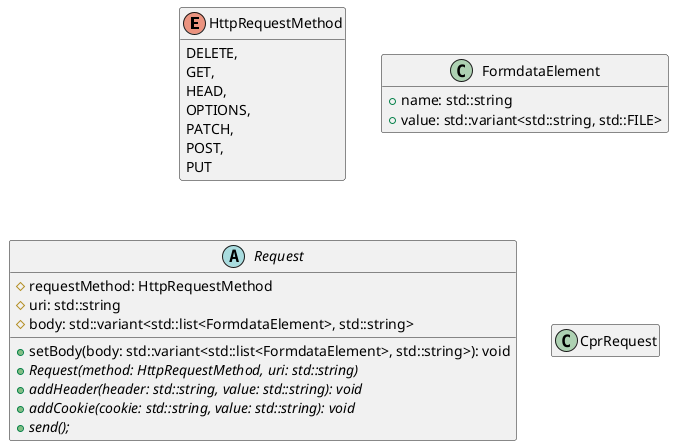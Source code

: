 @startuml Classes

enum HttpRequestMethod {
    DELETE,
    GET,
    HEAD,
    OPTIONS,
    PATCH,
    POST,
    PUT
}
hide HttpRequestMethod methods

class FormdataElement {
    + name: std::string
    + value: std::variant<std::string, std::FILE>
}
hide FormdataElement methods

abstract class Request {
    # requestMethod: HttpRequestMethod
    # uri: std::string
    # body: std::variant<std::list<FormdataElement>, std::string>

    + setBody(body: std::variant<std::list<FormdataElement>, std::string>): void
    + {abstract} Request(method: HttpRequestMethod, uri: std::string)
    + {abstract} addHeader(header: std::string, value: std::string): void
    + {abstract} addCookie(cookie: std::string, value: std::string): void
    + {abstract} send();
}

class CprRequest
hide CprRequest fields
hide CprRequest methods

@enduml